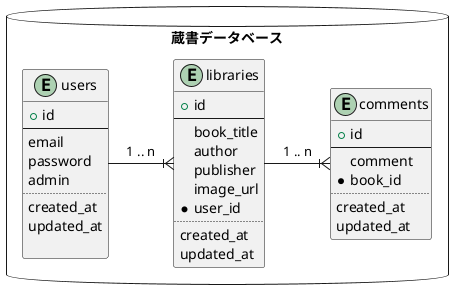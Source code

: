 @startuml database
package 蔵書データベース <<Database>> {
  entity users {
    + id
    --
    email
    password
    admin
    ..
    created_at
    updated_at

  }
  entity libraries {
    + id
    --
    book_title
    author
    publisher
    image_url
    * user_id
    ..
    created_at
    updated_at
  }
  entity comments {
    + id
    --
    comment
    * book_id
    ..
    created_at
    updated_at
  }
}
users -ri-|{ libraries : 1 .. n
libraries -ri-|{ comments : 1 .. n
@enduml